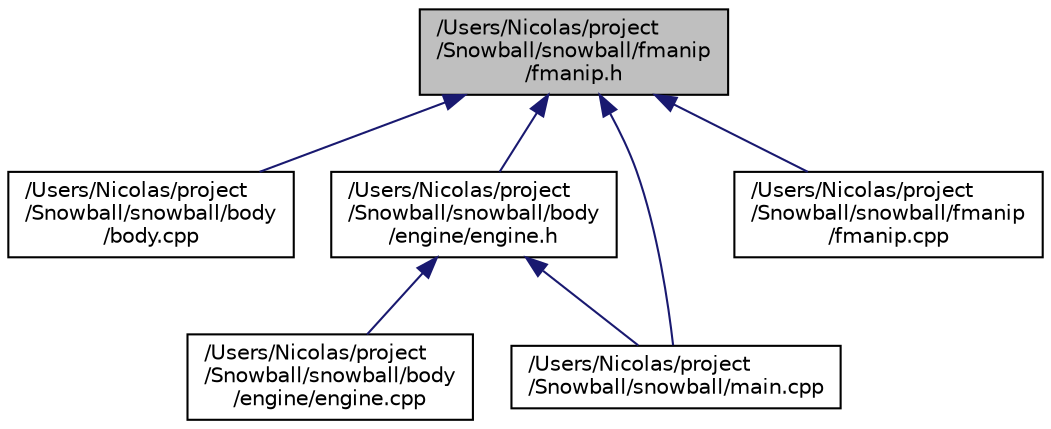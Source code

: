 digraph "/Users/Nicolas/project/Snowball/snowball/fmanip/fmanip.h"
{
  edge [fontname="Helvetica",fontsize="10",labelfontname="Helvetica",labelfontsize="10"];
  node [fontname="Helvetica",fontsize="10",shape=record];
  Node6 [label="/Users/Nicolas/project\l/Snowball/snowball/fmanip\l/fmanip.h",height=0.2,width=0.4,color="black", fillcolor="grey75", style="filled", fontcolor="black"];
  Node6 -> Node7 [dir="back",color="midnightblue",fontsize="10",style="solid"];
  Node7 [label="/Users/Nicolas/project\l/Snowball/snowball/body\l/body.cpp",height=0.2,width=0.4,color="black", fillcolor="white", style="filled",URL="$body_8cpp.html"];
  Node6 -> Node8 [dir="back",color="midnightblue",fontsize="10",style="solid"];
  Node8 [label="/Users/Nicolas/project\l/Snowball/snowball/body\l/engine/engine.h",height=0.2,width=0.4,color="black", fillcolor="white", style="filled",URL="$engine_8h.html"];
  Node8 -> Node9 [dir="back",color="midnightblue",fontsize="10",style="solid"];
  Node9 [label="/Users/Nicolas/project\l/Snowball/snowball/body\l/engine/engine.cpp",height=0.2,width=0.4,color="black", fillcolor="white", style="filled",URL="$engine_8cpp.html"];
  Node8 -> Node10 [dir="back",color="midnightblue",fontsize="10",style="solid"];
  Node10 [label="/Users/Nicolas/project\l/Snowball/snowball/main.cpp",height=0.2,width=0.4,color="black", fillcolor="white", style="filled",URL="$main_8cpp.html"];
  Node6 -> Node11 [dir="back",color="midnightblue",fontsize="10",style="solid"];
  Node11 [label="/Users/Nicolas/project\l/Snowball/snowball/fmanip\l/fmanip.cpp",height=0.2,width=0.4,color="black", fillcolor="white", style="filled",URL="$fmanip_8cpp.html"];
  Node6 -> Node10 [dir="back",color="midnightblue",fontsize="10",style="solid"];
}
